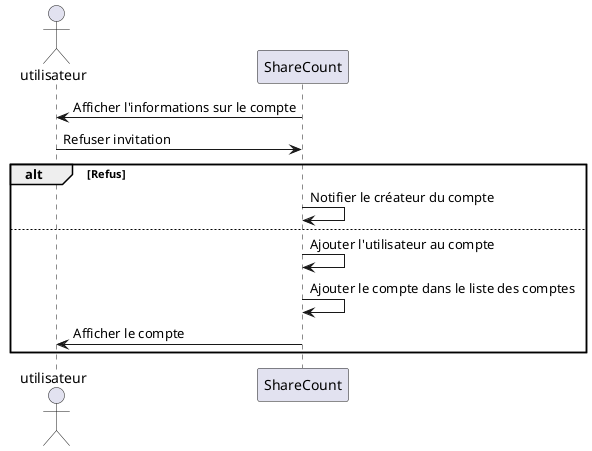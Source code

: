@startuml  Accepter une invitation à un compte de dépenses

actor utilisateur as u
participant ShareCount as sc

sc -> u : Afficher l'informations sur le compte

u -> sc : Refuser invitation
alt Refus
sc -> sc : Notifier le créateur du compte 

else
sc -> sc : Ajouter l'utilisateur au compte
sc -> sc : Ajouter le compte dans le liste des comptes

sc -> u : Afficher le compte


end



@enduml
